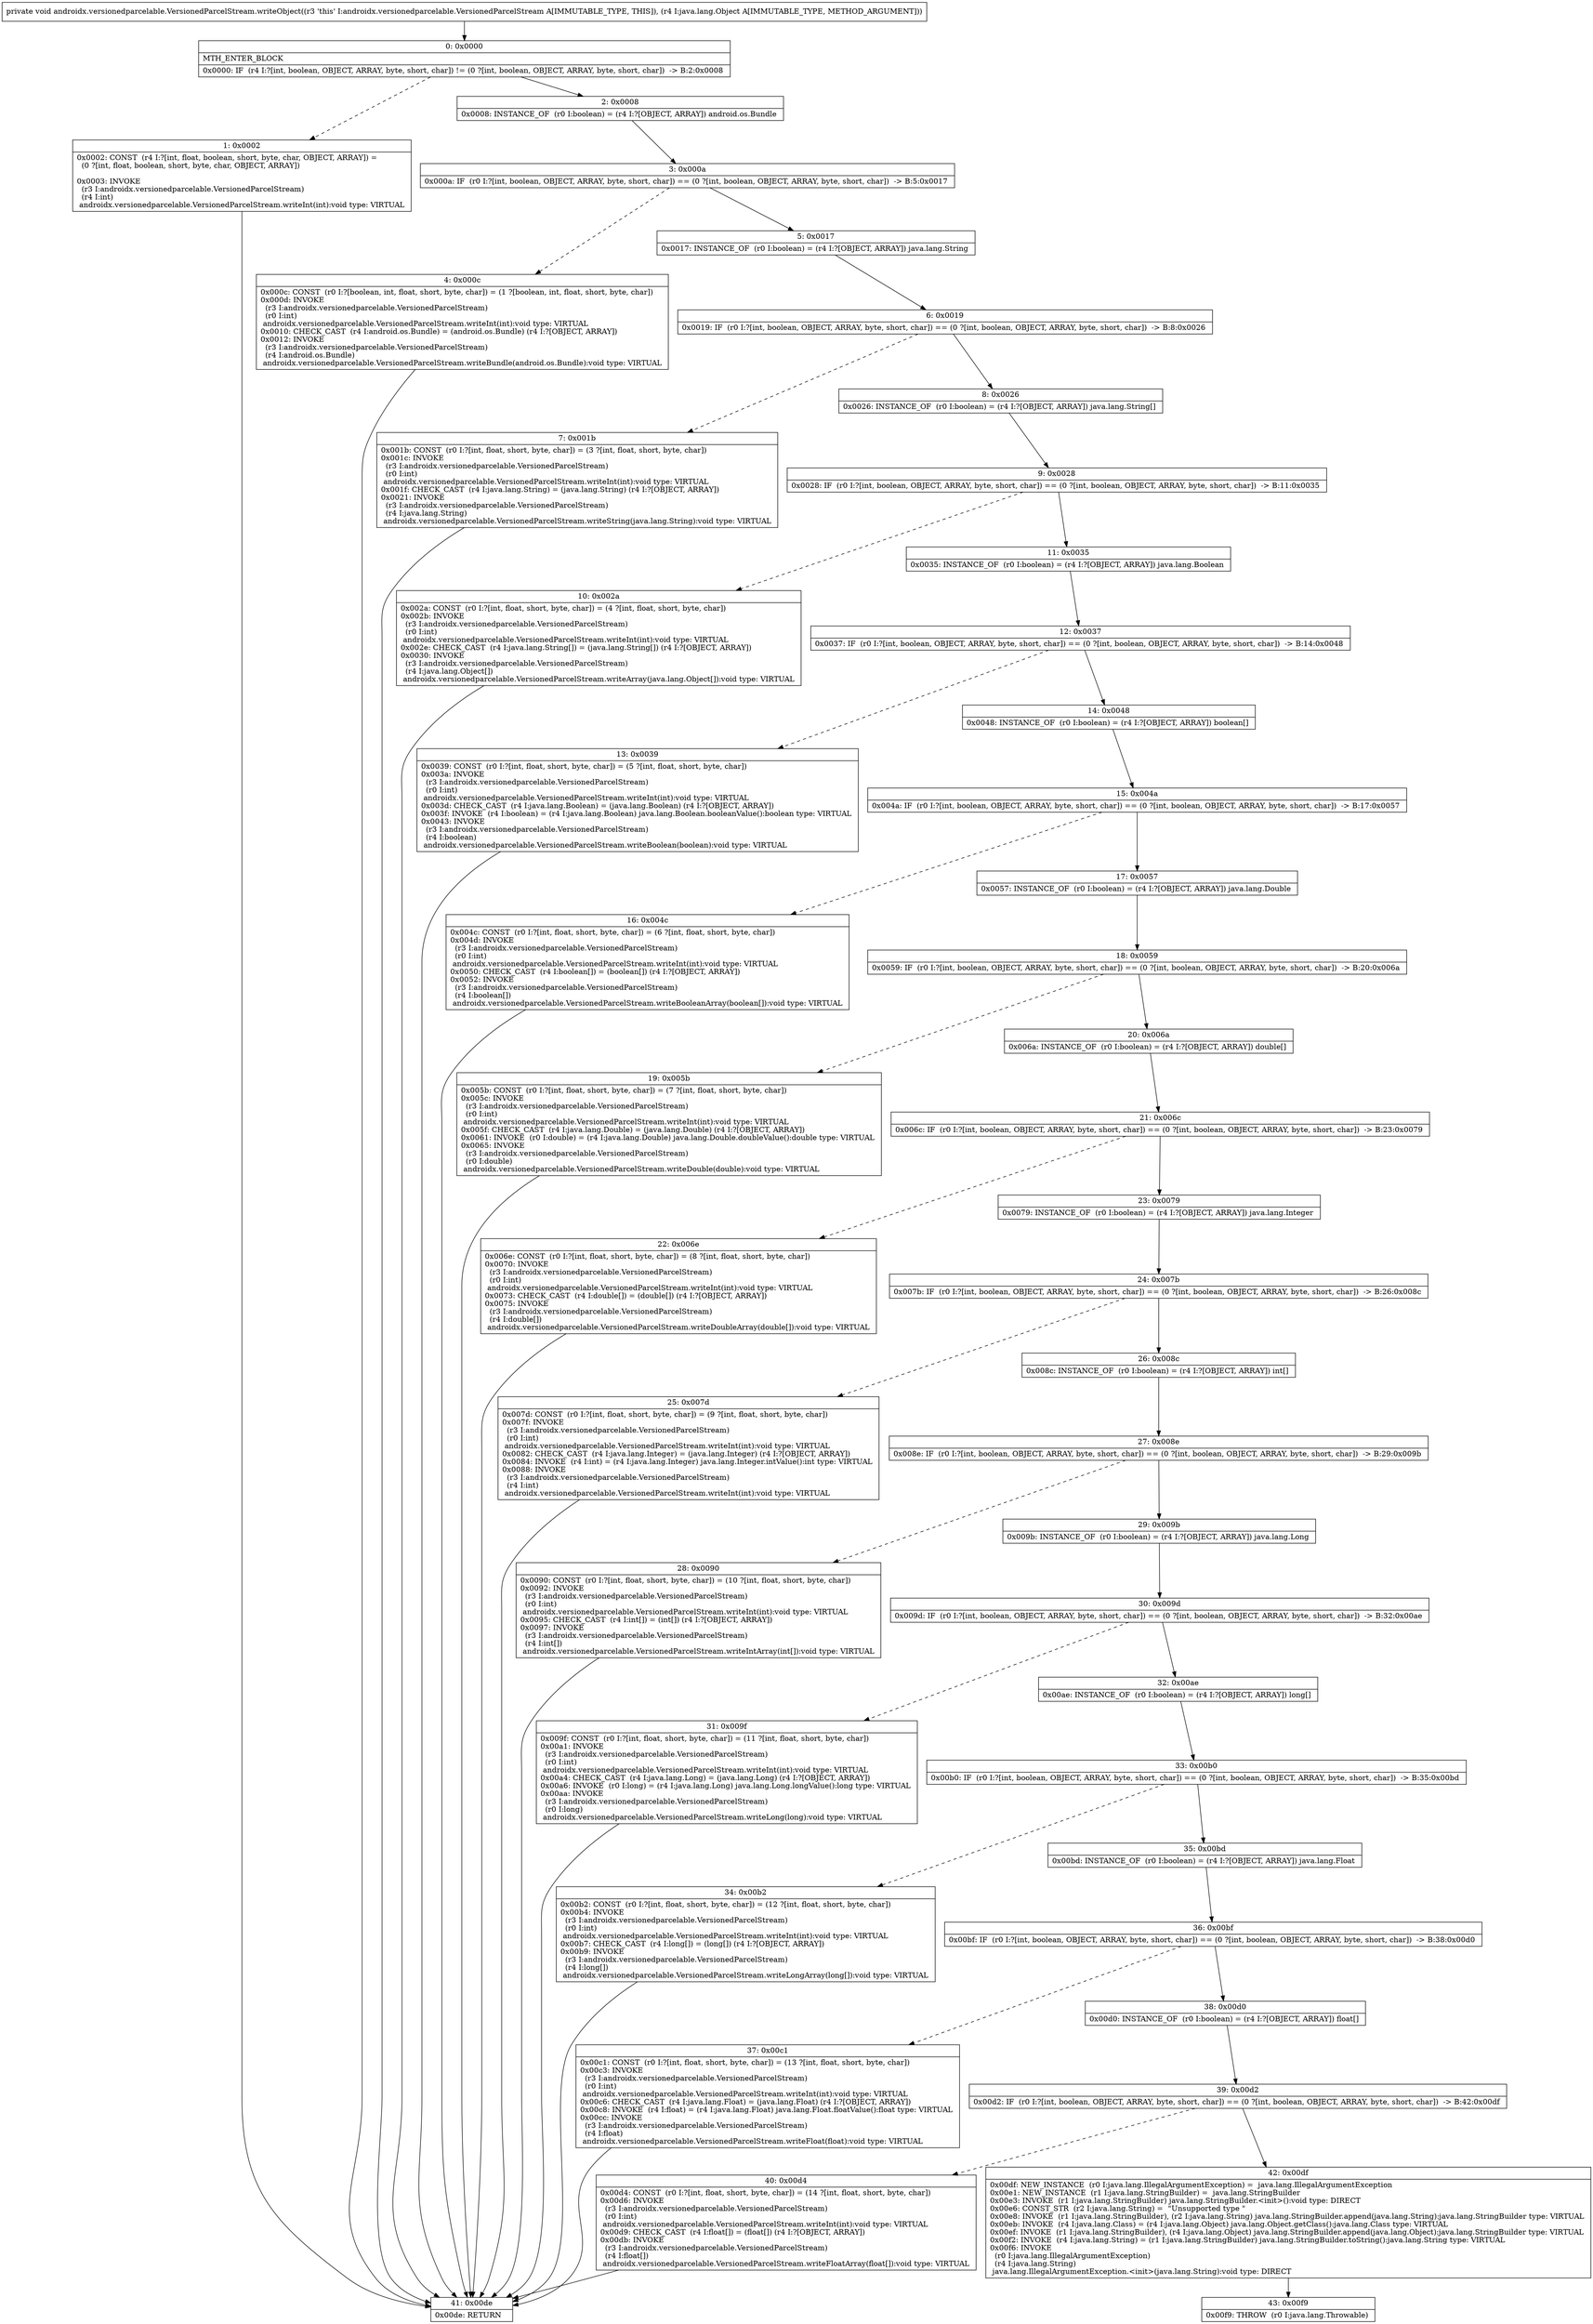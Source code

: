 digraph "CFG forandroidx.versionedparcelable.VersionedParcelStream.writeObject(Ljava\/lang\/Object;)V" {
Node_0 [shape=record,label="{0\:\ 0x0000|MTH_ENTER_BLOCK\l|0x0000: IF  (r4 I:?[int, boolean, OBJECT, ARRAY, byte, short, char]) != (0 ?[int, boolean, OBJECT, ARRAY, byte, short, char])  \-\> B:2:0x0008 \l}"];
Node_1 [shape=record,label="{1\:\ 0x0002|0x0002: CONST  (r4 I:?[int, float, boolean, short, byte, char, OBJECT, ARRAY]) = \l  (0 ?[int, float, boolean, short, byte, char, OBJECT, ARRAY])\l \l0x0003: INVOKE  \l  (r3 I:androidx.versionedparcelable.VersionedParcelStream)\l  (r4 I:int)\l androidx.versionedparcelable.VersionedParcelStream.writeInt(int):void type: VIRTUAL \l}"];
Node_2 [shape=record,label="{2\:\ 0x0008|0x0008: INSTANCE_OF  (r0 I:boolean) = (r4 I:?[OBJECT, ARRAY]) android.os.Bundle \l}"];
Node_3 [shape=record,label="{3\:\ 0x000a|0x000a: IF  (r0 I:?[int, boolean, OBJECT, ARRAY, byte, short, char]) == (0 ?[int, boolean, OBJECT, ARRAY, byte, short, char])  \-\> B:5:0x0017 \l}"];
Node_4 [shape=record,label="{4\:\ 0x000c|0x000c: CONST  (r0 I:?[boolean, int, float, short, byte, char]) = (1 ?[boolean, int, float, short, byte, char]) \l0x000d: INVOKE  \l  (r3 I:androidx.versionedparcelable.VersionedParcelStream)\l  (r0 I:int)\l androidx.versionedparcelable.VersionedParcelStream.writeInt(int):void type: VIRTUAL \l0x0010: CHECK_CAST  (r4 I:android.os.Bundle) = (android.os.Bundle) (r4 I:?[OBJECT, ARRAY]) \l0x0012: INVOKE  \l  (r3 I:androidx.versionedparcelable.VersionedParcelStream)\l  (r4 I:android.os.Bundle)\l androidx.versionedparcelable.VersionedParcelStream.writeBundle(android.os.Bundle):void type: VIRTUAL \l}"];
Node_5 [shape=record,label="{5\:\ 0x0017|0x0017: INSTANCE_OF  (r0 I:boolean) = (r4 I:?[OBJECT, ARRAY]) java.lang.String \l}"];
Node_6 [shape=record,label="{6\:\ 0x0019|0x0019: IF  (r0 I:?[int, boolean, OBJECT, ARRAY, byte, short, char]) == (0 ?[int, boolean, OBJECT, ARRAY, byte, short, char])  \-\> B:8:0x0026 \l}"];
Node_7 [shape=record,label="{7\:\ 0x001b|0x001b: CONST  (r0 I:?[int, float, short, byte, char]) = (3 ?[int, float, short, byte, char]) \l0x001c: INVOKE  \l  (r3 I:androidx.versionedparcelable.VersionedParcelStream)\l  (r0 I:int)\l androidx.versionedparcelable.VersionedParcelStream.writeInt(int):void type: VIRTUAL \l0x001f: CHECK_CAST  (r4 I:java.lang.String) = (java.lang.String) (r4 I:?[OBJECT, ARRAY]) \l0x0021: INVOKE  \l  (r3 I:androidx.versionedparcelable.VersionedParcelStream)\l  (r4 I:java.lang.String)\l androidx.versionedparcelable.VersionedParcelStream.writeString(java.lang.String):void type: VIRTUAL \l}"];
Node_8 [shape=record,label="{8\:\ 0x0026|0x0026: INSTANCE_OF  (r0 I:boolean) = (r4 I:?[OBJECT, ARRAY]) java.lang.String[] \l}"];
Node_9 [shape=record,label="{9\:\ 0x0028|0x0028: IF  (r0 I:?[int, boolean, OBJECT, ARRAY, byte, short, char]) == (0 ?[int, boolean, OBJECT, ARRAY, byte, short, char])  \-\> B:11:0x0035 \l}"];
Node_10 [shape=record,label="{10\:\ 0x002a|0x002a: CONST  (r0 I:?[int, float, short, byte, char]) = (4 ?[int, float, short, byte, char]) \l0x002b: INVOKE  \l  (r3 I:androidx.versionedparcelable.VersionedParcelStream)\l  (r0 I:int)\l androidx.versionedparcelable.VersionedParcelStream.writeInt(int):void type: VIRTUAL \l0x002e: CHECK_CAST  (r4 I:java.lang.String[]) = (java.lang.String[]) (r4 I:?[OBJECT, ARRAY]) \l0x0030: INVOKE  \l  (r3 I:androidx.versionedparcelable.VersionedParcelStream)\l  (r4 I:java.lang.Object[])\l androidx.versionedparcelable.VersionedParcelStream.writeArray(java.lang.Object[]):void type: VIRTUAL \l}"];
Node_11 [shape=record,label="{11\:\ 0x0035|0x0035: INSTANCE_OF  (r0 I:boolean) = (r4 I:?[OBJECT, ARRAY]) java.lang.Boolean \l}"];
Node_12 [shape=record,label="{12\:\ 0x0037|0x0037: IF  (r0 I:?[int, boolean, OBJECT, ARRAY, byte, short, char]) == (0 ?[int, boolean, OBJECT, ARRAY, byte, short, char])  \-\> B:14:0x0048 \l}"];
Node_13 [shape=record,label="{13\:\ 0x0039|0x0039: CONST  (r0 I:?[int, float, short, byte, char]) = (5 ?[int, float, short, byte, char]) \l0x003a: INVOKE  \l  (r3 I:androidx.versionedparcelable.VersionedParcelStream)\l  (r0 I:int)\l androidx.versionedparcelable.VersionedParcelStream.writeInt(int):void type: VIRTUAL \l0x003d: CHECK_CAST  (r4 I:java.lang.Boolean) = (java.lang.Boolean) (r4 I:?[OBJECT, ARRAY]) \l0x003f: INVOKE  (r4 I:boolean) = (r4 I:java.lang.Boolean) java.lang.Boolean.booleanValue():boolean type: VIRTUAL \l0x0043: INVOKE  \l  (r3 I:androidx.versionedparcelable.VersionedParcelStream)\l  (r4 I:boolean)\l androidx.versionedparcelable.VersionedParcelStream.writeBoolean(boolean):void type: VIRTUAL \l}"];
Node_14 [shape=record,label="{14\:\ 0x0048|0x0048: INSTANCE_OF  (r0 I:boolean) = (r4 I:?[OBJECT, ARRAY]) boolean[] \l}"];
Node_15 [shape=record,label="{15\:\ 0x004a|0x004a: IF  (r0 I:?[int, boolean, OBJECT, ARRAY, byte, short, char]) == (0 ?[int, boolean, OBJECT, ARRAY, byte, short, char])  \-\> B:17:0x0057 \l}"];
Node_16 [shape=record,label="{16\:\ 0x004c|0x004c: CONST  (r0 I:?[int, float, short, byte, char]) = (6 ?[int, float, short, byte, char]) \l0x004d: INVOKE  \l  (r3 I:androidx.versionedparcelable.VersionedParcelStream)\l  (r0 I:int)\l androidx.versionedparcelable.VersionedParcelStream.writeInt(int):void type: VIRTUAL \l0x0050: CHECK_CAST  (r4 I:boolean[]) = (boolean[]) (r4 I:?[OBJECT, ARRAY]) \l0x0052: INVOKE  \l  (r3 I:androidx.versionedparcelable.VersionedParcelStream)\l  (r4 I:boolean[])\l androidx.versionedparcelable.VersionedParcelStream.writeBooleanArray(boolean[]):void type: VIRTUAL \l}"];
Node_17 [shape=record,label="{17\:\ 0x0057|0x0057: INSTANCE_OF  (r0 I:boolean) = (r4 I:?[OBJECT, ARRAY]) java.lang.Double \l}"];
Node_18 [shape=record,label="{18\:\ 0x0059|0x0059: IF  (r0 I:?[int, boolean, OBJECT, ARRAY, byte, short, char]) == (0 ?[int, boolean, OBJECT, ARRAY, byte, short, char])  \-\> B:20:0x006a \l}"];
Node_19 [shape=record,label="{19\:\ 0x005b|0x005b: CONST  (r0 I:?[int, float, short, byte, char]) = (7 ?[int, float, short, byte, char]) \l0x005c: INVOKE  \l  (r3 I:androidx.versionedparcelable.VersionedParcelStream)\l  (r0 I:int)\l androidx.versionedparcelable.VersionedParcelStream.writeInt(int):void type: VIRTUAL \l0x005f: CHECK_CAST  (r4 I:java.lang.Double) = (java.lang.Double) (r4 I:?[OBJECT, ARRAY]) \l0x0061: INVOKE  (r0 I:double) = (r4 I:java.lang.Double) java.lang.Double.doubleValue():double type: VIRTUAL \l0x0065: INVOKE  \l  (r3 I:androidx.versionedparcelable.VersionedParcelStream)\l  (r0 I:double)\l androidx.versionedparcelable.VersionedParcelStream.writeDouble(double):void type: VIRTUAL \l}"];
Node_20 [shape=record,label="{20\:\ 0x006a|0x006a: INSTANCE_OF  (r0 I:boolean) = (r4 I:?[OBJECT, ARRAY]) double[] \l}"];
Node_21 [shape=record,label="{21\:\ 0x006c|0x006c: IF  (r0 I:?[int, boolean, OBJECT, ARRAY, byte, short, char]) == (0 ?[int, boolean, OBJECT, ARRAY, byte, short, char])  \-\> B:23:0x0079 \l}"];
Node_22 [shape=record,label="{22\:\ 0x006e|0x006e: CONST  (r0 I:?[int, float, short, byte, char]) = (8 ?[int, float, short, byte, char]) \l0x0070: INVOKE  \l  (r3 I:androidx.versionedparcelable.VersionedParcelStream)\l  (r0 I:int)\l androidx.versionedparcelable.VersionedParcelStream.writeInt(int):void type: VIRTUAL \l0x0073: CHECK_CAST  (r4 I:double[]) = (double[]) (r4 I:?[OBJECT, ARRAY]) \l0x0075: INVOKE  \l  (r3 I:androidx.versionedparcelable.VersionedParcelStream)\l  (r4 I:double[])\l androidx.versionedparcelable.VersionedParcelStream.writeDoubleArray(double[]):void type: VIRTUAL \l}"];
Node_23 [shape=record,label="{23\:\ 0x0079|0x0079: INSTANCE_OF  (r0 I:boolean) = (r4 I:?[OBJECT, ARRAY]) java.lang.Integer \l}"];
Node_24 [shape=record,label="{24\:\ 0x007b|0x007b: IF  (r0 I:?[int, boolean, OBJECT, ARRAY, byte, short, char]) == (0 ?[int, boolean, OBJECT, ARRAY, byte, short, char])  \-\> B:26:0x008c \l}"];
Node_25 [shape=record,label="{25\:\ 0x007d|0x007d: CONST  (r0 I:?[int, float, short, byte, char]) = (9 ?[int, float, short, byte, char]) \l0x007f: INVOKE  \l  (r3 I:androidx.versionedparcelable.VersionedParcelStream)\l  (r0 I:int)\l androidx.versionedparcelable.VersionedParcelStream.writeInt(int):void type: VIRTUAL \l0x0082: CHECK_CAST  (r4 I:java.lang.Integer) = (java.lang.Integer) (r4 I:?[OBJECT, ARRAY]) \l0x0084: INVOKE  (r4 I:int) = (r4 I:java.lang.Integer) java.lang.Integer.intValue():int type: VIRTUAL \l0x0088: INVOKE  \l  (r3 I:androidx.versionedparcelable.VersionedParcelStream)\l  (r4 I:int)\l androidx.versionedparcelable.VersionedParcelStream.writeInt(int):void type: VIRTUAL \l}"];
Node_26 [shape=record,label="{26\:\ 0x008c|0x008c: INSTANCE_OF  (r0 I:boolean) = (r4 I:?[OBJECT, ARRAY]) int[] \l}"];
Node_27 [shape=record,label="{27\:\ 0x008e|0x008e: IF  (r0 I:?[int, boolean, OBJECT, ARRAY, byte, short, char]) == (0 ?[int, boolean, OBJECT, ARRAY, byte, short, char])  \-\> B:29:0x009b \l}"];
Node_28 [shape=record,label="{28\:\ 0x0090|0x0090: CONST  (r0 I:?[int, float, short, byte, char]) = (10 ?[int, float, short, byte, char]) \l0x0092: INVOKE  \l  (r3 I:androidx.versionedparcelable.VersionedParcelStream)\l  (r0 I:int)\l androidx.versionedparcelable.VersionedParcelStream.writeInt(int):void type: VIRTUAL \l0x0095: CHECK_CAST  (r4 I:int[]) = (int[]) (r4 I:?[OBJECT, ARRAY]) \l0x0097: INVOKE  \l  (r3 I:androidx.versionedparcelable.VersionedParcelStream)\l  (r4 I:int[])\l androidx.versionedparcelable.VersionedParcelStream.writeIntArray(int[]):void type: VIRTUAL \l}"];
Node_29 [shape=record,label="{29\:\ 0x009b|0x009b: INSTANCE_OF  (r0 I:boolean) = (r4 I:?[OBJECT, ARRAY]) java.lang.Long \l}"];
Node_30 [shape=record,label="{30\:\ 0x009d|0x009d: IF  (r0 I:?[int, boolean, OBJECT, ARRAY, byte, short, char]) == (0 ?[int, boolean, OBJECT, ARRAY, byte, short, char])  \-\> B:32:0x00ae \l}"];
Node_31 [shape=record,label="{31\:\ 0x009f|0x009f: CONST  (r0 I:?[int, float, short, byte, char]) = (11 ?[int, float, short, byte, char]) \l0x00a1: INVOKE  \l  (r3 I:androidx.versionedparcelable.VersionedParcelStream)\l  (r0 I:int)\l androidx.versionedparcelable.VersionedParcelStream.writeInt(int):void type: VIRTUAL \l0x00a4: CHECK_CAST  (r4 I:java.lang.Long) = (java.lang.Long) (r4 I:?[OBJECT, ARRAY]) \l0x00a6: INVOKE  (r0 I:long) = (r4 I:java.lang.Long) java.lang.Long.longValue():long type: VIRTUAL \l0x00aa: INVOKE  \l  (r3 I:androidx.versionedparcelable.VersionedParcelStream)\l  (r0 I:long)\l androidx.versionedparcelable.VersionedParcelStream.writeLong(long):void type: VIRTUAL \l}"];
Node_32 [shape=record,label="{32\:\ 0x00ae|0x00ae: INSTANCE_OF  (r0 I:boolean) = (r4 I:?[OBJECT, ARRAY]) long[] \l}"];
Node_33 [shape=record,label="{33\:\ 0x00b0|0x00b0: IF  (r0 I:?[int, boolean, OBJECT, ARRAY, byte, short, char]) == (0 ?[int, boolean, OBJECT, ARRAY, byte, short, char])  \-\> B:35:0x00bd \l}"];
Node_34 [shape=record,label="{34\:\ 0x00b2|0x00b2: CONST  (r0 I:?[int, float, short, byte, char]) = (12 ?[int, float, short, byte, char]) \l0x00b4: INVOKE  \l  (r3 I:androidx.versionedparcelable.VersionedParcelStream)\l  (r0 I:int)\l androidx.versionedparcelable.VersionedParcelStream.writeInt(int):void type: VIRTUAL \l0x00b7: CHECK_CAST  (r4 I:long[]) = (long[]) (r4 I:?[OBJECT, ARRAY]) \l0x00b9: INVOKE  \l  (r3 I:androidx.versionedparcelable.VersionedParcelStream)\l  (r4 I:long[])\l androidx.versionedparcelable.VersionedParcelStream.writeLongArray(long[]):void type: VIRTUAL \l}"];
Node_35 [shape=record,label="{35\:\ 0x00bd|0x00bd: INSTANCE_OF  (r0 I:boolean) = (r4 I:?[OBJECT, ARRAY]) java.lang.Float \l}"];
Node_36 [shape=record,label="{36\:\ 0x00bf|0x00bf: IF  (r0 I:?[int, boolean, OBJECT, ARRAY, byte, short, char]) == (0 ?[int, boolean, OBJECT, ARRAY, byte, short, char])  \-\> B:38:0x00d0 \l}"];
Node_37 [shape=record,label="{37\:\ 0x00c1|0x00c1: CONST  (r0 I:?[int, float, short, byte, char]) = (13 ?[int, float, short, byte, char]) \l0x00c3: INVOKE  \l  (r3 I:androidx.versionedparcelable.VersionedParcelStream)\l  (r0 I:int)\l androidx.versionedparcelable.VersionedParcelStream.writeInt(int):void type: VIRTUAL \l0x00c6: CHECK_CAST  (r4 I:java.lang.Float) = (java.lang.Float) (r4 I:?[OBJECT, ARRAY]) \l0x00c8: INVOKE  (r4 I:float) = (r4 I:java.lang.Float) java.lang.Float.floatValue():float type: VIRTUAL \l0x00cc: INVOKE  \l  (r3 I:androidx.versionedparcelable.VersionedParcelStream)\l  (r4 I:float)\l androidx.versionedparcelable.VersionedParcelStream.writeFloat(float):void type: VIRTUAL \l}"];
Node_38 [shape=record,label="{38\:\ 0x00d0|0x00d0: INSTANCE_OF  (r0 I:boolean) = (r4 I:?[OBJECT, ARRAY]) float[] \l}"];
Node_39 [shape=record,label="{39\:\ 0x00d2|0x00d2: IF  (r0 I:?[int, boolean, OBJECT, ARRAY, byte, short, char]) == (0 ?[int, boolean, OBJECT, ARRAY, byte, short, char])  \-\> B:42:0x00df \l}"];
Node_40 [shape=record,label="{40\:\ 0x00d4|0x00d4: CONST  (r0 I:?[int, float, short, byte, char]) = (14 ?[int, float, short, byte, char]) \l0x00d6: INVOKE  \l  (r3 I:androidx.versionedparcelable.VersionedParcelStream)\l  (r0 I:int)\l androidx.versionedparcelable.VersionedParcelStream.writeInt(int):void type: VIRTUAL \l0x00d9: CHECK_CAST  (r4 I:float[]) = (float[]) (r4 I:?[OBJECT, ARRAY]) \l0x00db: INVOKE  \l  (r3 I:androidx.versionedparcelable.VersionedParcelStream)\l  (r4 I:float[])\l androidx.versionedparcelable.VersionedParcelStream.writeFloatArray(float[]):void type: VIRTUAL \l}"];
Node_41 [shape=record,label="{41\:\ 0x00de|0x00de: RETURN   \l}"];
Node_42 [shape=record,label="{42\:\ 0x00df|0x00df: NEW_INSTANCE  (r0 I:java.lang.IllegalArgumentException) =  java.lang.IllegalArgumentException \l0x00e1: NEW_INSTANCE  (r1 I:java.lang.StringBuilder) =  java.lang.StringBuilder \l0x00e3: INVOKE  (r1 I:java.lang.StringBuilder) java.lang.StringBuilder.\<init\>():void type: DIRECT \l0x00e6: CONST_STR  (r2 I:java.lang.String) =  \"Unsupported type \" \l0x00e8: INVOKE  (r1 I:java.lang.StringBuilder), (r2 I:java.lang.String) java.lang.StringBuilder.append(java.lang.String):java.lang.StringBuilder type: VIRTUAL \l0x00eb: INVOKE  (r4 I:java.lang.Class) = (r4 I:java.lang.Object) java.lang.Object.getClass():java.lang.Class type: VIRTUAL \l0x00ef: INVOKE  (r1 I:java.lang.StringBuilder), (r4 I:java.lang.Object) java.lang.StringBuilder.append(java.lang.Object):java.lang.StringBuilder type: VIRTUAL \l0x00f2: INVOKE  (r4 I:java.lang.String) = (r1 I:java.lang.StringBuilder) java.lang.StringBuilder.toString():java.lang.String type: VIRTUAL \l0x00f6: INVOKE  \l  (r0 I:java.lang.IllegalArgumentException)\l  (r4 I:java.lang.String)\l java.lang.IllegalArgumentException.\<init\>(java.lang.String):void type: DIRECT \l}"];
Node_43 [shape=record,label="{43\:\ 0x00f9|0x00f9: THROW  (r0 I:java.lang.Throwable) \l}"];
MethodNode[shape=record,label="{private void androidx.versionedparcelable.VersionedParcelStream.writeObject((r3 'this' I:androidx.versionedparcelable.VersionedParcelStream A[IMMUTABLE_TYPE, THIS]), (r4 I:java.lang.Object A[IMMUTABLE_TYPE, METHOD_ARGUMENT])) }"];
MethodNode -> Node_0;
Node_0 -> Node_1[style=dashed];
Node_0 -> Node_2;
Node_1 -> Node_41;
Node_2 -> Node_3;
Node_3 -> Node_4[style=dashed];
Node_3 -> Node_5;
Node_4 -> Node_41;
Node_5 -> Node_6;
Node_6 -> Node_7[style=dashed];
Node_6 -> Node_8;
Node_7 -> Node_41;
Node_8 -> Node_9;
Node_9 -> Node_10[style=dashed];
Node_9 -> Node_11;
Node_10 -> Node_41;
Node_11 -> Node_12;
Node_12 -> Node_13[style=dashed];
Node_12 -> Node_14;
Node_13 -> Node_41;
Node_14 -> Node_15;
Node_15 -> Node_16[style=dashed];
Node_15 -> Node_17;
Node_16 -> Node_41;
Node_17 -> Node_18;
Node_18 -> Node_19[style=dashed];
Node_18 -> Node_20;
Node_19 -> Node_41;
Node_20 -> Node_21;
Node_21 -> Node_22[style=dashed];
Node_21 -> Node_23;
Node_22 -> Node_41;
Node_23 -> Node_24;
Node_24 -> Node_25[style=dashed];
Node_24 -> Node_26;
Node_25 -> Node_41;
Node_26 -> Node_27;
Node_27 -> Node_28[style=dashed];
Node_27 -> Node_29;
Node_28 -> Node_41;
Node_29 -> Node_30;
Node_30 -> Node_31[style=dashed];
Node_30 -> Node_32;
Node_31 -> Node_41;
Node_32 -> Node_33;
Node_33 -> Node_34[style=dashed];
Node_33 -> Node_35;
Node_34 -> Node_41;
Node_35 -> Node_36;
Node_36 -> Node_37[style=dashed];
Node_36 -> Node_38;
Node_37 -> Node_41;
Node_38 -> Node_39;
Node_39 -> Node_40[style=dashed];
Node_39 -> Node_42;
Node_40 -> Node_41;
Node_42 -> Node_43;
}

